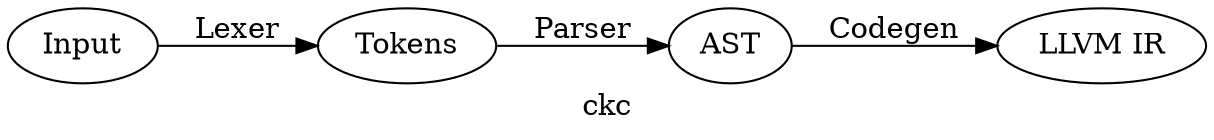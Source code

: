 
digraph G {
    rankdir=LR;
        label="ckc";
    
    IR [label="LLVM IR"];
    Input -> Tokens [label="Lexer"];
        Tokens -> AST [label="Parser"];
    
    AST -> IR [label="Codegen"];

}


